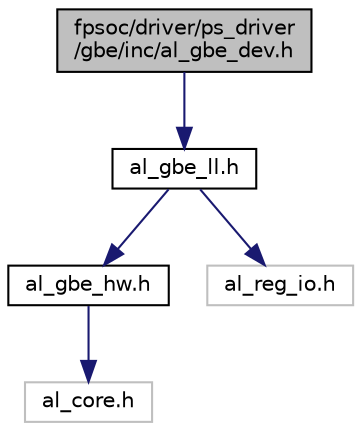 digraph "fpsoc/driver/ps_driver/gbe/inc/al_gbe_dev.h"
{
  edge [fontname="Helvetica",fontsize="10",labelfontname="Helvetica",labelfontsize="10"];
  node [fontname="Helvetica",fontsize="10",shape=record];
  Node0 [label="fpsoc/driver/ps_driver\l/gbe/inc/al_gbe_dev.h",height=0.2,width=0.4,color="black", fillcolor="grey75", style="filled", fontcolor="black"];
  Node0 -> Node1 [color="midnightblue",fontsize="10",style="solid",fontname="Helvetica"];
  Node1 [label="al_gbe_ll.h",height=0.2,width=0.4,color="black", fillcolor="white", style="filled",URL="$al__gbe__ll_8h.html"];
  Node1 -> Node2 [color="midnightblue",fontsize="10",style="solid",fontname="Helvetica"];
  Node2 [label="al_gbe_hw.h",height=0.2,width=0.4,color="black", fillcolor="white", style="filled",URL="$al__gbe__hw_8h.html"];
  Node2 -> Node3 [color="midnightblue",fontsize="10",style="solid",fontname="Helvetica"];
  Node3 [label="al_core.h",height=0.2,width=0.4,color="grey75", fillcolor="white", style="filled"];
  Node1 -> Node4 [color="midnightblue",fontsize="10",style="solid",fontname="Helvetica"];
  Node4 [label="al_reg_io.h",height=0.2,width=0.4,color="grey75", fillcolor="white", style="filled"];
}
